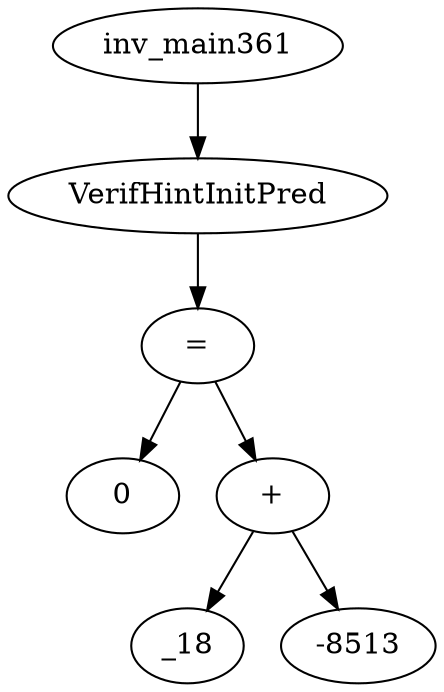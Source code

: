 digraph dag {
0 [label="inv_main361"];
1 [label="VerifHintInitPred"];
2 [label="="];
3 [label="0"];
4 [label="+"];
5 [label="_18"];
6 [label="-8513"];
0->1
1->2
2->4
2 -> 3
4->6
4 -> 5
}
